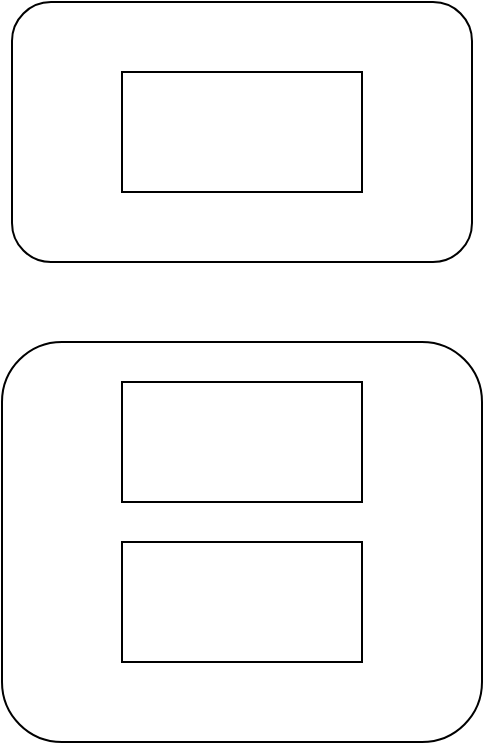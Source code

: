 <mxfile version="13.3.0" type="github"><diagram id="Pbf-BvbkV9y75SNu1ilc" name="Page-1"><mxGraphModel dx="946" dy="525" grid="1" gridSize="10" guides="1" tooltips="1" connect="1" arrows="1" fold="1" page="1" pageScale="1" pageWidth="827" pageHeight="1169" math="0" shadow="0"><root><mxCell id="0"/><mxCell id="1" parent="0"/><mxCell id="ZA_97brs35IvgTZ6QVT5-11" value="" style="rounded=1;whiteSpace=wrap;html=1;" vertex="1" parent="1"><mxGeometry x="220" y="140" width="230" height="130" as="geometry"/></mxCell><mxCell id="ZA_97brs35IvgTZ6QVT5-12" value="" style="rounded=0;whiteSpace=wrap;html=1;" vertex="1" parent="1"><mxGeometry x="275" y="175" width="120" height="60" as="geometry"/></mxCell><mxCell id="ZA_97brs35IvgTZ6QVT5-13" value="" style="rounded=1;whiteSpace=wrap;html=1;" vertex="1" parent="1"><mxGeometry x="215" y="310" width="240" height="200" as="geometry"/></mxCell><mxCell id="ZA_97brs35IvgTZ6QVT5-14" value="" style="rounded=0;whiteSpace=wrap;html=1;" vertex="1" parent="1"><mxGeometry x="275" y="330" width="120" height="60" as="geometry"/></mxCell><mxCell id="ZA_97brs35IvgTZ6QVT5-15" value="" style="rounded=0;whiteSpace=wrap;html=1;" vertex="1" parent="1"><mxGeometry x="275" y="410" width="120" height="60" as="geometry"/></mxCell></root></mxGraphModel></diagram></mxfile>